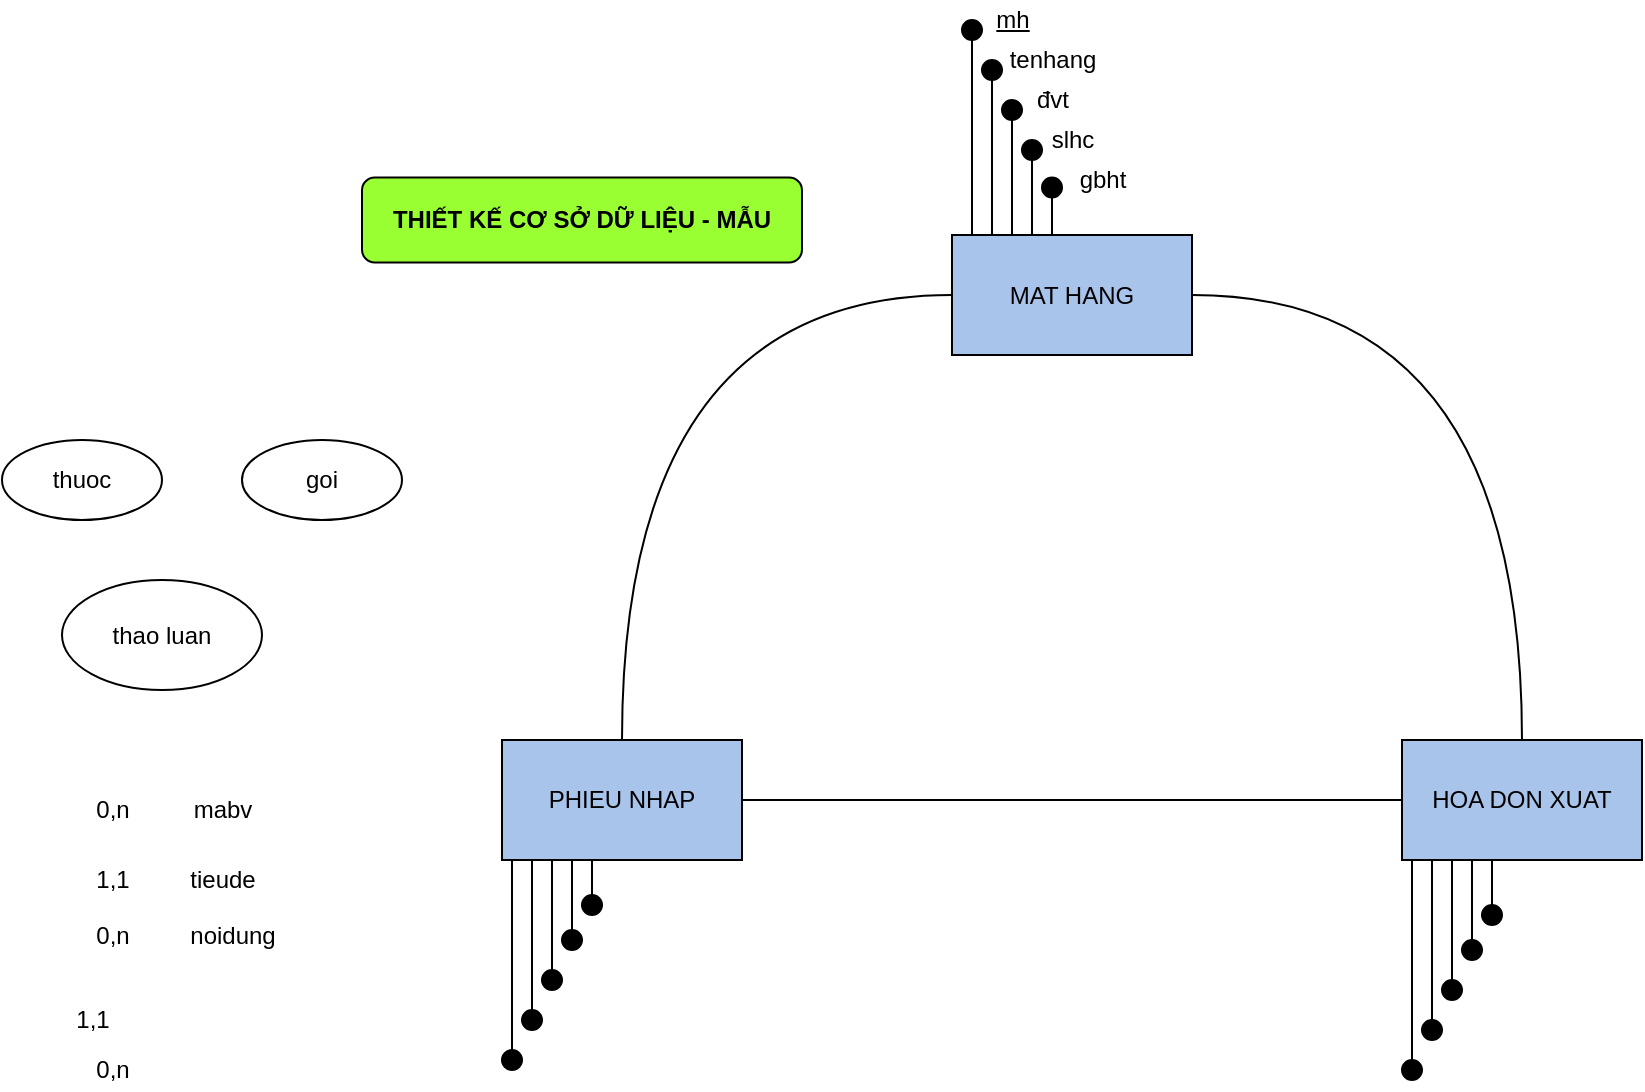 <mxfile version="13.7.3" type="github">
  <diagram name="Page-1" id="ad52d381-51e7-2e0d-a935-2d0ddd2fd229">
    <mxGraphModel dx="1108" dy="462" grid="1" gridSize="10" guides="1" tooltips="1" connect="1" arrows="1" fold="1" page="1" pageScale="1" pageWidth="1100" pageHeight="850" background="#ffffff" math="0" shadow="0">
      <root>
        <mxCell id="0" />
        <mxCell id="1" parent="0" />
        <mxCell id="BrLs65ub0YLVyG8bBbQH-16" value="mabv" style="text;html=1;align=center;verticalAlign=middle;resizable=0;points=[];autosize=1;" parent="1" vertex="1">
          <mxGeometry x="110" y="425" width="40" height="20" as="geometry" />
        </mxCell>
        <mxCell id="BrLs65ub0YLVyG8bBbQH-17" value="tieude" style="text;html=1;align=center;verticalAlign=middle;resizable=0;points=[];autosize=1;" parent="1" vertex="1">
          <mxGeometry x="105" y="460" width="50" height="20" as="geometry" />
        </mxCell>
        <mxCell id="BrLs65ub0YLVyG8bBbQH-18" value="noidung" style="text;html=1;align=center;verticalAlign=middle;resizable=0;points=[];autosize=1;" parent="1" vertex="1">
          <mxGeometry x="105" y="487.5" width="60" height="20" as="geometry" />
        </mxCell>
        <mxCell id="BrLs65ub0YLVyG8bBbQH-52" value="1,1" style="text;html=1;align=center;verticalAlign=middle;resizable=0;points=[];autosize=1;" parent="1" vertex="1">
          <mxGeometry x="60" y="460" width="30" height="20" as="geometry" />
        </mxCell>
        <mxCell id="BrLs65ub0YLVyG8bBbQH-53" value="0,n" style="text;html=1;align=center;verticalAlign=middle;resizable=0;points=[];autosize=1;" parent="1" vertex="1">
          <mxGeometry x="60" y="425" width="30" height="20" as="geometry" />
        </mxCell>
        <mxCell id="BrLs65ub0YLVyG8bBbQH-54" value="1,1" style="text;html=1;align=center;verticalAlign=middle;resizable=0;points=[];autosize=1;" parent="1" vertex="1">
          <mxGeometry x="50" y="530" width="30" height="20" as="geometry" />
        </mxCell>
        <mxCell id="BrLs65ub0YLVyG8bBbQH-55" value="0,n" style="text;html=1;align=center;verticalAlign=middle;resizable=0;points=[];autosize=1;" parent="1" vertex="1">
          <mxGeometry x="60" y="555" width="30" height="20" as="geometry" />
        </mxCell>
        <mxCell id="BrLs65ub0YLVyG8bBbQH-57" value="0,n" style="text;html=1;align=center;verticalAlign=middle;resizable=0;points=[];autosize=1;" parent="1" vertex="1">
          <mxGeometry x="60" y="487.5" width="30" height="20" as="geometry" />
        </mxCell>
        <mxCell id="BrLs65ub0YLVyG8bBbQH-34" value="goi" style="ellipse;whiteSpace=wrap;html=1;" parent="1" vertex="1">
          <mxGeometry x="140" y="250" width="80" height="40" as="geometry" />
        </mxCell>
        <mxCell id="BrLs65ub0YLVyG8bBbQH-43" value="thao luan" style="ellipse;whiteSpace=wrap;html=1;" parent="1" vertex="1">
          <mxGeometry x="50" y="320" width="100" height="55" as="geometry" />
        </mxCell>
        <mxCell id="BrLs65ub0YLVyG8bBbQH-36" value="thuoc" style="ellipse;whiteSpace=wrap;html=1;" parent="1" vertex="1">
          <mxGeometry x="20" y="250" width="80" height="40" as="geometry" />
        </mxCell>
        <mxCell id="BrLs65ub0YLVyG8bBbQH-66" value="&lt;b&gt;THIẾT KẾ CƠ SỞ DỮ LIỆU - MẪU&lt;/b&gt;" style="rounded=1;whiteSpace=wrap;html=1;fillColor=#99FF33;" parent="1" vertex="1">
          <mxGeometry x="200" y="118.75" width="220" height="42.5" as="geometry" />
        </mxCell>
        <mxCell id="hIdKty-8ybbs_IazU0o6-13" value="&lt;u&gt;mh&lt;/u&gt;" style="text;html=1;align=center;verticalAlign=middle;resizable=0;points=[];autosize=1;" parent="1" vertex="1">
          <mxGeometry x="510" y="30" width="30" height="20" as="geometry" />
        </mxCell>
        <mxCell id="hIdKty-8ybbs_IazU0o6-19" value="tenhang" style="text;html=1;align=center;verticalAlign=middle;resizable=0;points=[];autosize=1;" parent="1" vertex="1">
          <mxGeometry x="515" y="50" width="60" height="20" as="geometry" />
        </mxCell>
        <mxCell id="hIdKty-8ybbs_IazU0o6-22" value="đvt" style="text;html=1;align=center;verticalAlign=middle;resizable=0;points=[];autosize=1;" parent="1" vertex="1">
          <mxGeometry x="530" y="70" width="30" height="20" as="geometry" />
        </mxCell>
        <mxCell id="hIdKty-8ybbs_IazU0o6-23" value="slhc" style="text;html=1;align=center;verticalAlign=middle;resizable=0;points=[];autosize=1;" parent="1" vertex="1">
          <mxGeometry x="535" y="90" width="40" height="20" as="geometry" />
        </mxCell>
        <mxCell id="hIdKty-8ybbs_IazU0o6-25" value="gbht" style="text;html=1;align=center;verticalAlign=middle;resizable=0;points=[];autosize=1;" parent="1" vertex="1">
          <mxGeometry x="550" y="110" width="40" height="20" as="geometry" />
        </mxCell>
        <mxCell id="hIdKty-8ybbs_IazU0o6-46" value="" style="endArrow=none;html=1;edgeStyle=orthogonalEdgeStyle;curved=1;entryX=1;entryY=0.5;entryDx=0;entryDy=0;exitX=0.5;exitY=0;exitDx=0;exitDy=0;" parent="1" source="BrLs65ub0YLVyG8bBbQH-12" target="BrLs65ub0YLVyG8bBbQH-1" edge="1">
          <mxGeometry width="50" height="50" relative="1" as="geometry">
            <mxPoint x="720" y="320" as="sourcePoint" />
            <mxPoint x="770" y="270" as="targetPoint" />
          </mxGeometry>
        </mxCell>
        <mxCell id="hIdKty-8ybbs_IazU0o6-47" value="" style="endArrow=none;html=1;edgeStyle=orthogonalEdgeStyle;curved=1;entryX=1;entryY=0.5;entryDx=0;entryDy=0;exitX=0;exitY=0.5;exitDx=0;exitDy=0;" parent="1" source="BrLs65ub0YLVyG8bBbQH-12" target="BrLs65ub0YLVyG8bBbQH-2" edge="1">
          <mxGeometry width="50" height="50" relative="1" as="geometry">
            <mxPoint x="660" y="550" as="sourcePoint" />
            <mxPoint x="500" y="365" as="targetPoint" />
          </mxGeometry>
        </mxCell>
        <mxCell id="hIdKty-8ybbs_IazU0o6-49" value="" style="endArrow=none;html=1;edgeStyle=orthogonalEdgeStyle;curved=1;exitX=0.5;exitY=0;exitDx=0;exitDy=0;entryX=0;entryY=0.5;entryDx=0;entryDy=0;" parent="1" source="BrLs65ub0YLVyG8bBbQH-2" target="BrLs65ub0YLVyG8bBbQH-1" edge="1">
          <mxGeometry width="50" height="50" relative="1" as="geometry">
            <mxPoint x="350" y="295" as="sourcePoint" />
            <mxPoint x="400" y="245" as="targetPoint" />
          </mxGeometry>
        </mxCell>
        <mxCell id="hIdKty-8ybbs_IazU0o6-69" value="" style="group" parent="1" vertex="1" connectable="0">
          <mxGeometry x="720" y="410" width="50" height="160" as="geometry" />
        </mxCell>
        <mxCell id="hIdKty-8ybbs_IazU0o6-64" value="" style="verticalLabelPosition=bottom;shadow=0;dashed=0;align=center;html=1;verticalAlign=top;shape=mxgraph.electrical.transmission.testPoint;rotation=-180;" parent="hIdKty-8ybbs_IazU0o6-69" vertex="1">
          <mxGeometry width="10" height="160" as="geometry" />
        </mxCell>
        <mxCell id="hIdKty-8ybbs_IazU0o6-65" value="" style="verticalLabelPosition=bottom;shadow=0;dashed=0;align=center;html=1;verticalAlign=top;shape=mxgraph.electrical.transmission.testPoint;rotation=-180;" parent="hIdKty-8ybbs_IazU0o6-69" vertex="1">
          <mxGeometry x="10" width="10" height="140" as="geometry" />
        </mxCell>
        <mxCell id="hIdKty-8ybbs_IazU0o6-66" value="" style="verticalLabelPosition=bottom;shadow=0;dashed=0;align=center;html=1;verticalAlign=top;shape=mxgraph.electrical.transmission.testPoint;rotation=-180;" parent="hIdKty-8ybbs_IazU0o6-69" vertex="1">
          <mxGeometry x="20" y="10" width="10" height="110" as="geometry" />
        </mxCell>
        <mxCell id="hIdKty-8ybbs_IazU0o6-67" value="" style="verticalLabelPosition=bottom;shadow=0;dashed=0;align=center;html=1;verticalAlign=top;shape=mxgraph.electrical.transmission.testPoint;rotation=-180;" parent="hIdKty-8ybbs_IazU0o6-69" vertex="1">
          <mxGeometry x="30" y="15" width="10" height="85" as="geometry" />
        </mxCell>
        <mxCell id="hIdKty-8ybbs_IazU0o6-68" value="" style="verticalLabelPosition=bottom;shadow=0;dashed=0;align=center;html=1;verticalAlign=top;shape=mxgraph.electrical.transmission.testPoint;rotation=-180;" parent="hIdKty-8ybbs_IazU0o6-69" vertex="1">
          <mxGeometry x="40" y="22.5" width="10" height="60" as="geometry" />
        </mxCell>
        <mxCell id="BrLs65ub0YLVyG8bBbQH-12" value="HOA DON XUAT" style="rounded=0;whiteSpace=wrap;html=1;fillColor=#A9C4EB;" parent="1" vertex="1">
          <mxGeometry x="720" y="400" width="120" height="60" as="geometry" />
        </mxCell>
        <mxCell id="f71AbgPQ5F0Z5r4F_4Cr-5" value="" style="group" vertex="1" connectable="0" parent="1">
          <mxGeometry x="500" y="40" width="50" height="167.5" as="geometry" />
        </mxCell>
        <mxCell id="hIdKty-8ybbs_IazU0o6-6" value="" style="verticalLabelPosition=bottom;shadow=0;dashed=0;align=center;html=1;verticalAlign=top;shape=mxgraph.electrical.transmission.testPoint;rotation=0;" parent="f71AbgPQ5F0Z5r4F_4Cr-5" vertex="1">
          <mxGeometry width="10" height="160" as="geometry" />
        </mxCell>
        <mxCell id="hIdKty-8ybbs_IazU0o6-16" value="" style="verticalLabelPosition=bottom;shadow=0;dashed=0;align=center;html=1;verticalAlign=top;shape=mxgraph.electrical.transmission.testPoint;rotation=0;" parent="f71AbgPQ5F0Z5r4F_4Cr-5" vertex="1">
          <mxGeometry x="10" y="20" width="10" height="140" as="geometry" />
        </mxCell>
        <mxCell id="hIdKty-8ybbs_IazU0o6-17" value="" style="verticalLabelPosition=bottom;shadow=0;dashed=0;align=center;html=1;verticalAlign=top;shape=mxgraph.electrical.transmission.testPoint;rotation=0;" parent="f71AbgPQ5F0Z5r4F_4Cr-5" vertex="1">
          <mxGeometry x="20" y="40" width="10" height="110" as="geometry" />
        </mxCell>
        <mxCell id="hIdKty-8ybbs_IazU0o6-18" value="" style="verticalLabelPosition=bottom;shadow=0;dashed=0;align=center;html=1;verticalAlign=top;shape=mxgraph.electrical.transmission.testPoint;rotation=0;" parent="f71AbgPQ5F0Z5r4F_4Cr-5" vertex="1">
          <mxGeometry x="30" y="60" width="10" height="107.5" as="geometry" />
        </mxCell>
        <mxCell id="hIdKty-8ybbs_IazU0o6-24" value="" style="verticalLabelPosition=bottom;shadow=0;dashed=0;align=center;html=1;verticalAlign=top;shape=mxgraph.electrical.transmission.testPoint;rotation=0;" parent="f71AbgPQ5F0Z5r4F_4Cr-5" vertex="1">
          <mxGeometry x="40" y="78.75" width="10" height="81.25" as="geometry" />
        </mxCell>
        <mxCell id="f71AbgPQ5F0Z5r4F_4Cr-6" value="" style="group" vertex="1" connectable="0" parent="1">
          <mxGeometry x="270" y="405" width="50" height="160" as="geometry" />
        </mxCell>
        <mxCell id="hIdKty-8ybbs_IazU0o6-59" value="" style="verticalLabelPosition=bottom;shadow=0;dashed=0;align=center;html=1;verticalAlign=top;shape=mxgraph.electrical.transmission.testPoint;rotation=-180;" parent="f71AbgPQ5F0Z5r4F_4Cr-6" vertex="1">
          <mxGeometry width="10" height="160" as="geometry" />
        </mxCell>
        <mxCell id="hIdKty-8ybbs_IazU0o6-60" value="" style="verticalLabelPosition=bottom;shadow=0;dashed=0;align=center;html=1;verticalAlign=top;shape=mxgraph.electrical.transmission.testPoint;rotation=-180;" parent="f71AbgPQ5F0Z5r4F_4Cr-6" vertex="1">
          <mxGeometry x="10" width="10" height="140" as="geometry" />
        </mxCell>
        <mxCell id="hIdKty-8ybbs_IazU0o6-61" value="" style="verticalLabelPosition=bottom;shadow=0;dashed=0;align=center;html=1;verticalAlign=top;shape=mxgraph.electrical.transmission.testPoint;rotation=-180;" parent="f71AbgPQ5F0Z5r4F_4Cr-6" vertex="1">
          <mxGeometry x="20" y="10" width="10" height="110" as="geometry" />
        </mxCell>
        <mxCell id="hIdKty-8ybbs_IazU0o6-62" value="" style="verticalLabelPosition=bottom;shadow=0;dashed=0;align=center;html=1;verticalAlign=top;shape=mxgraph.electrical.transmission.testPoint;rotation=-180;" parent="f71AbgPQ5F0Z5r4F_4Cr-6" vertex="1">
          <mxGeometry x="30" y="15" width="10" height="85" as="geometry" />
        </mxCell>
        <mxCell id="hIdKty-8ybbs_IazU0o6-63" value="" style="verticalLabelPosition=bottom;shadow=0;dashed=0;align=center;html=1;verticalAlign=top;shape=mxgraph.electrical.transmission.testPoint;rotation=-180;" parent="f71AbgPQ5F0Z5r4F_4Cr-6" vertex="1">
          <mxGeometry x="40" y="22.5" width="10" height="60" as="geometry" />
        </mxCell>
        <mxCell id="BrLs65ub0YLVyG8bBbQH-2" value="PHIEU NHAP" style="rounded=0;whiteSpace=wrap;html=1;fillColor=#A9C4EB;" parent="1" vertex="1">
          <mxGeometry x="270" y="400" width="120" height="60" as="geometry" />
        </mxCell>
        <mxCell id="BrLs65ub0YLVyG8bBbQH-1" value="MAT HANG" style="rounded=0;whiteSpace=wrap;html=1;fillColor=#A9C4EB;" parent="1" vertex="1">
          <mxGeometry x="495" y="147.5" width="120" height="60" as="geometry" />
        </mxCell>
      </root>
    </mxGraphModel>
  </diagram>
</mxfile>
